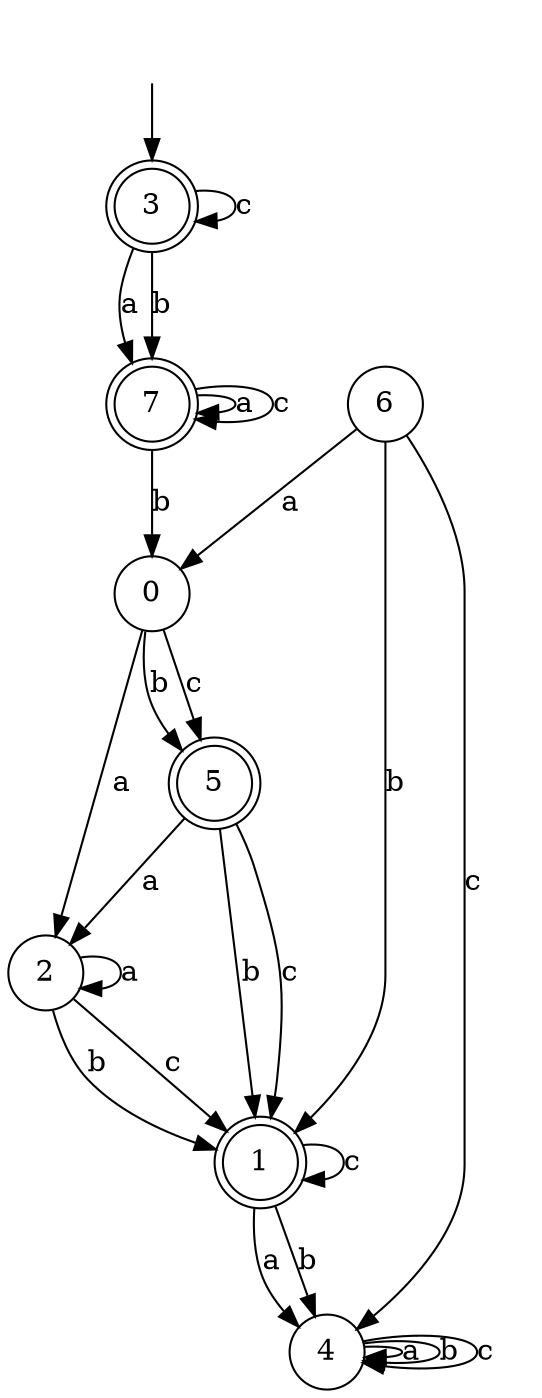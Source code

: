 digraph g {
__start [label=""shape=none]
	3[shape="doublecircle" label="3"]
	0[shape="circle" label="0"]
	1[shape="doublecircle" label="1"]
	2[shape="circle" label="2"]
	4[shape="circle" label="4"]
	5[shape="doublecircle" label="5"]
	6[shape="circle" label="6"]
	7[shape="doublecircle" label="7"]

__start -> 3
	0 -> 2 [label="a"]
	0 -> 5 [label="b"]
	0 -> 5 [label="c"]
	1 -> 4 [label="a"]
	1 -> 4 [label="b"]
	1 -> 1 [label="c"]
	2 -> 2 [label="a"]
	2 -> 1 [label="b"]
	2 -> 1 [label="c"]
	3 -> 7 [label="a"]
	3 -> 7 [label="b"]
	3 -> 3 [label="c"]
	4 -> 4 [label="a"]
	4 -> 4 [label="b"]
	4 -> 4 [label="c"]
	5 -> 2 [label="a"]
	5 -> 1 [label="b"]
	5 -> 1 [label="c"]
	6 -> 0 [label="a"]
	6 -> 1 [label="b"]
	6 -> 4 [label="c"]
	7 -> 7 [label="a"]
	7 -> 0 [label="b"]
	7 -> 7 [label="c"]
}
